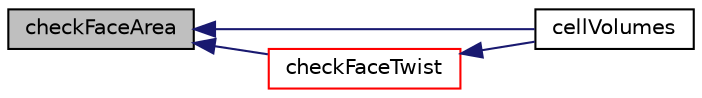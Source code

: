digraph "checkFaceArea"
{
  bgcolor="transparent";
  edge [fontname="Helvetica",fontsize="10",labelfontname="Helvetica",labelfontsize="10"];
  node [fontname="Helvetica",fontsize="10",shape=record];
  rankdir="LR";
  Node880 [label="checkFaceArea",height=0.2,width=0.4,color="black", fillcolor="grey75", style="filled", fontcolor="black"];
  Node880 -> Node881 [dir="back",color="midnightblue",fontsize="10",style="solid",fontname="Helvetica"];
  Node881 [label="cellVolumes",height=0.2,width=0.4,color="black",URL="$a26277.html#abead6b42c36ac9c1a86fb2707b304a2f"];
  Node880 -> Node882 [dir="back",color="midnightblue",fontsize="10",style="solid",fontname="Helvetica"];
  Node882 [label="checkFaceTwist",height=0.2,width=0.4,color="red",URL="$a26277.html#a024a05dbc6d84c1506e13b255ee71518"];
  Node882 -> Node881 [dir="back",color="midnightblue",fontsize="10",style="solid",fontname="Helvetica"];
}

